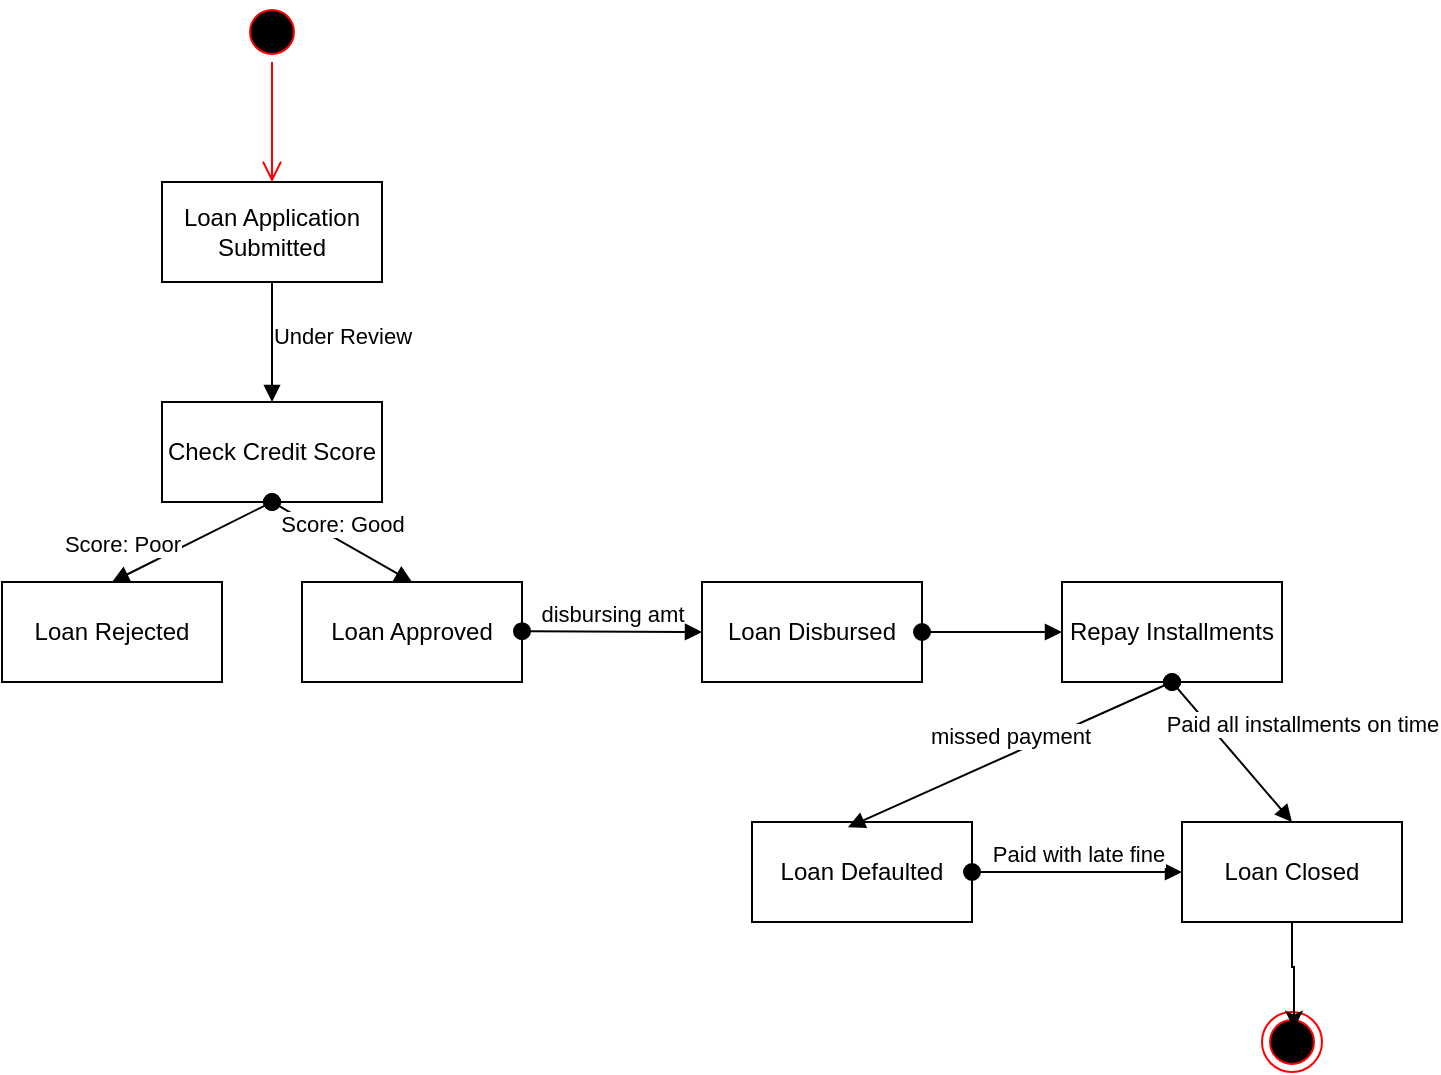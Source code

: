 <mxfile version="26.2.14">
  <diagram name="Page-1" id="McD9Bbd29t0x3vjBqzUl">
    <mxGraphModel dx="1109" dy="602" grid="1" gridSize="10" guides="1" tooltips="1" connect="1" arrows="1" fold="1" page="1" pageScale="1" pageWidth="850" pageHeight="1100" math="0" shadow="0">
      <root>
        <mxCell id="0" />
        <mxCell id="1" parent="0" />
        <mxCell id="taETfBsdiyeR0V6DfbHX-1" value="" style="ellipse;html=1;shape=startState;fillColor=#000000;strokeColor=#ff0000;" vertex="1" parent="1">
          <mxGeometry x="170" y="30" width="30" height="30" as="geometry" />
        </mxCell>
        <mxCell id="taETfBsdiyeR0V6DfbHX-2" value="" style="edgeStyle=orthogonalEdgeStyle;html=1;verticalAlign=bottom;endArrow=open;endSize=8;strokeColor=#ff0000;rounded=0;" edge="1" source="taETfBsdiyeR0V6DfbHX-1" parent="1">
          <mxGeometry relative="1" as="geometry">
            <mxPoint x="185" y="120" as="targetPoint" />
          </mxGeometry>
        </mxCell>
        <mxCell id="taETfBsdiyeR0V6DfbHX-3" value="Loan Application Submitted" style="html=1;whiteSpace=wrap;" vertex="1" parent="1">
          <mxGeometry x="130" y="120" width="110" height="50" as="geometry" />
        </mxCell>
        <mxCell id="taETfBsdiyeR0V6DfbHX-4" value="Check Credit Score" style="html=1;whiteSpace=wrap;" vertex="1" parent="1">
          <mxGeometry x="130" y="230" width="110" height="50" as="geometry" />
        </mxCell>
        <mxCell id="taETfBsdiyeR0V6DfbHX-5" value="Under Review" style="html=1;verticalAlign=bottom;endArrow=block;curved=0;rounded=0;exitX=0.5;exitY=1;exitDx=0;exitDy=0;entryX=0.5;entryY=0;entryDx=0;entryDy=0;" edge="1" parent="1" source="taETfBsdiyeR0V6DfbHX-3" target="taETfBsdiyeR0V6DfbHX-4">
          <mxGeometry x="0.2" y="35" width="80" relative="1" as="geometry">
            <mxPoint x="220" y="192" as="sourcePoint" />
            <mxPoint x="260" y="250" as="targetPoint" />
            <Array as="points">
              <mxPoint x="185" y="200" />
            </Array>
            <mxPoint as="offset" />
          </mxGeometry>
        </mxCell>
        <mxCell id="taETfBsdiyeR0V6DfbHX-6" value="Loan Approved" style="html=1;whiteSpace=wrap;" vertex="1" parent="1">
          <mxGeometry x="200" y="320" width="110" height="50" as="geometry" />
        </mxCell>
        <mxCell id="taETfBsdiyeR0V6DfbHX-7" value="Loan Rejected" style="html=1;whiteSpace=wrap;" vertex="1" parent="1">
          <mxGeometry x="50" y="320" width="110" height="50" as="geometry" />
        </mxCell>
        <mxCell id="taETfBsdiyeR0V6DfbHX-8" value="Loan Defaulted" style="html=1;whiteSpace=wrap;" vertex="1" parent="1">
          <mxGeometry x="425" y="440" width="110" height="50" as="geometry" />
        </mxCell>
        <mxCell id="taETfBsdiyeR0V6DfbHX-9" value="Loan Disbursed" style="html=1;whiteSpace=wrap;" vertex="1" parent="1">
          <mxGeometry x="400" y="320" width="110" height="50" as="geometry" />
        </mxCell>
        <mxCell id="taETfBsdiyeR0V6DfbHX-10" value="Repay Installments" style="html=1;whiteSpace=wrap;" vertex="1" parent="1">
          <mxGeometry x="580" y="320" width="110" height="50" as="geometry" />
        </mxCell>
        <mxCell id="taETfBsdiyeR0V6DfbHX-15" value="Score: Poor" style="html=1;verticalAlign=bottom;startArrow=oval;startFill=1;endArrow=block;startSize=8;curved=0;rounded=0;exitX=0.5;exitY=1;exitDx=0;exitDy=0;entryX=0.5;entryY=0;entryDx=0;entryDy=0;" edge="1" parent="1" source="taETfBsdiyeR0V6DfbHX-4" target="taETfBsdiyeR0V6DfbHX-7">
          <mxGeometry x="0.8" y="-7" width="60" relative="1" as="geometry">
            <mxPoint x="320" y="250" as="sourcePoint" />
            <mxPoint x="380" y="250" as="targetPoint" />
            <mxPoint as="offset" />
          </mxGeometry>
        </mxCell>
        <mxCell id="taETfBsdiyeR0V6DfbHX-16" value="Score: Good" style="html=1;verticalAlign=bottom;startArrow=oval;startFill=1;endArrow=block;startSize=8;curved=0;rounded=0;entryX=0.5;entryY=0;entryDx=0;entryDy=0;exitX=0.5;exitY=1;exitDx=0;exitDy=0;" edge="1" parent="1" source="taETfBsdiyeR0V6DfbHX-4" target="taETfBsdiyeR0V6DfbHX-6">
          <mxGeometry width="60" relative="1" as="geometry">
            <mxPoint x="190" y="280" as="sourcePoint" />
            <mxPoint x="380" y="250" as="targetPoint" />
          </mxGeometry>
        </mxCell>
        <mxCell id="taETfBsdiyeR0V6DfbHX-18" value="disbursing amt" style="html=1;verticalAlign=bottom;startArrow=oval;startFill=1;endArrow=block;startSize=8;curved=0;rounded=0;entryX=0;entryY=0.5;entryDx=0;entryDy=0;" edge="1" parent="1" target="taETfBsdiyeR0V6DfbHX-9">
          <mxGeometry width="60" relative="1" as="geometry">
            <mxPoint x="310" y="344.58" as="sourcePoint" />
            <mxPoint x="370" y="344.58" as="targetPoint" />
          </mxGeometry>
        </mxCell>
        <mxCell id="taETfBsdiyeR0V6DfbHX-19" value="" style="html=1;verticalAlign=bottom;startArrow=oval;startFill=1;endArrow=block;startSize=8;curved=0;rounded=0;exitX=1;exitY=0.5;exitDx=0;exitDy=0;entryX=0;entryY=0.5;entryDx=0;entryDy=0;" edge="1" parent="1" source="taETfBsdiyeR0V6DfbHX-9" target="taETfBsdiyeR0V6DfbHX-10">
          <mxGeometry x="0.143" y="-25" width="60" relative="1" as="geometry">
            <mxPoint x="510" y="310" as="sourcePoint" />
            <mxPoint x="570" y="310" as="targetPoint" />
            <mxPoint as="offset" />
          </mxGeometry>
        </mxCell>
        <mxCell id="taETfBsdiyeR0V6DfbHX-20" value="Loan Closed" style="html=1;whiteSpace=wrap;" vertex="1" parent="1">
          <mxGeometry x="640" y="440" width="110" height="50" as="geometry" />
        </mxCell>
        <mxCell id="taETfBsdiyeR0V6DfbHX-21" value="missed payment" style="html=1;verticalAlign=bottom;startArrow=oval;startFill=1;endArrow=block;startSize=8;curved=0;rounded=0;exitX=0.5;exitY=1;exitDx=0;exitDy=0;entryX=0.436;entryY=0.053;entryDx=0;entryDy=0;entryPerimeter=0;" edge="1" parent="1" source="taETfBsdiyeR0V6DfbHX-10" target="taETfBsdiyeR0V6DfbHX-8">
          <mxGeometry width="60" relative="1" as="geometry">
            <mxPoint x="560" y="400" as="sourcePoint" />
            <mxPoint x="620" y="400" as="targetPoint" />
          </mxGeometry>
        </mxCell>
        <mxCell id="taETfBsdiyeR0V6DfbHX-24" value="Paid all installments on time" style="html=1;verticalAlign=bottom;startArrow=oval;startFill=1;endArrow=block;startSize=8;curved=0;rounded=0;exitX=0.5;exitY=1;exitDx=0;exitDy=0;entryX=0.5;entryY=0;entryDx=0;entryDy=0;" edge="1" parent="1" source="taETfBsdiyeR0V6DfbHX-10" target="taETfBsdiyeR0V6DfbHX-20">
          <mxGeometry x="0.412" y="30" width="60" relative="1" as="geometry">
            <mxPoint x="640" y="380" as="sourcePoint" />
            <mxPoint x="700" y="380" as="targetPoint" />
            <mxPoint as="offset" />
          </mxGeometry>
        </mxCell>
        <mxCell id="taETfBsdiyeR0V6DfbHX-25" value="Paid with late fine" style="html=1;verticalAlign=bottom;startArrow=oval;startFill=1;endArrow=block;startSize=8;curved=0;rounded=0;exitX=1;exitY=0.5;exitDx=0;exitDy=0;entryX=0;entryY=0.5;entryDx=0;entryDy=0;" edge="1" parent="1" source="taETfBsdiyeR0V6DfbHX-8" target="taETfBsdiyeR0V6DfbHX-20">
          <mxGeometry width="60" relative="1" as="geometry">
            <mxPoint x="320" y="370" as="sourcePoint" />
            <mxPoint x="380" y="370" as="targetPoint" />
          </mxGeometry>
        </mxCell>
        <mxCell id="taETfBsdiyeR0V6DfbHX-26" value="" style="ellipse;html=1;shape=endState;fillColor=#000000;strokeColor=#ff0000;" vertex="1" parent="1">
          <mxGeometry x="680" y="535" width="30" height="30" as="geometry" />
        </mxCell>
        <mxCell id="taETfBsdiyeR0V6DfbHX-28" style="edgeStyle=orthogonalEdgeStyle;rounded=0;orthogonalLoop=1;jettySize=auto;html=1;exitX=0.5;exitY=1;exitDx=0;exitDy=0;entryX=0.533;entryY=0.278;entryDx=0;entryDy=0;entryPerimeter=0;" edge="1" parent="1" source="taETfBsdiyeR0V6DfbHX-20" target="taETfBsdiyeR0V6DfbHX-26">
          <mxGeometry relative="1" as="geometry" />
        </mxCell>
      </root>
    </mxGraphModel>
  </diagram>
</mxfile>

